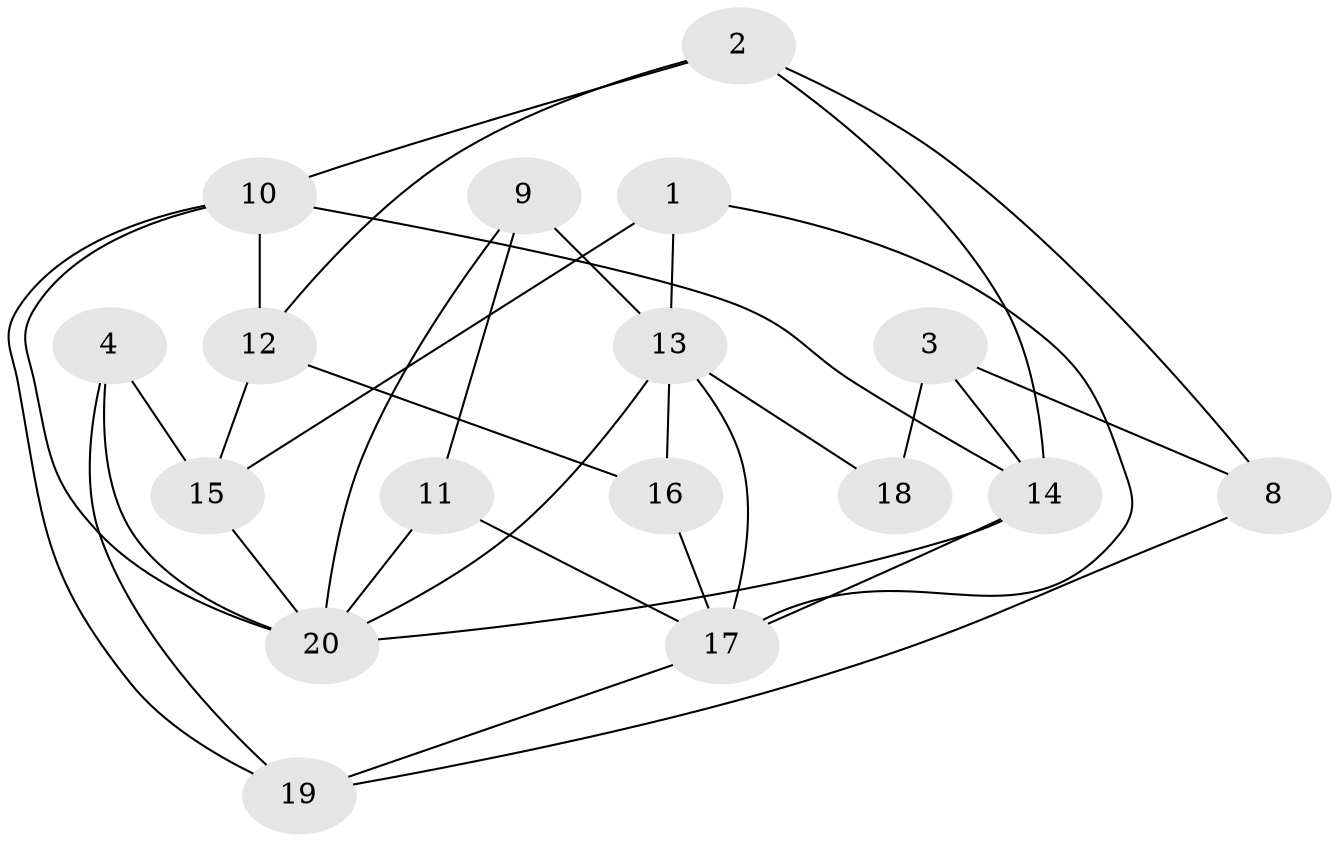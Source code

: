 // Generated by graph-tools (version 1.1) at 2025/46/02/15/25 05:46:28]
// undirected, 17 vertices, 34 edges
graph export_dot {
graph [start="1"]
  node [color=gray90,style=filled];
  1 [super="+7"];
  2;
  3;
  4;
  8;
  9 [super="+7"];
  10 [super="+5"];
  11;
  12;
  13;
  14;
  15;
  16 [super="+6"];
  17 [super="+5"];
  18 [super="+6"];
  19;
  20;
  1 -- 13;
  1 -- 17;
  1 -- 15;
  2 -- 14;
  2 -- 12;
  2 -- 8;
  2 -- 10;
  3 -- 8;
  3 -- 14;
  3 -- 18;
  4 -- 15;
  4 -- 20;
  4 -- 19;
  8 -- 19;
  9 -- 20;
  9 -- 11;
  9 -- 13;
  10 -- 14;
  10 -- 12;
  10 -- 19;
  10 -- 20;
  11 -- 17;
  11 -- 20;
  12 -- 15;
  12 -- 16;
  13 -- 17;
  13 -- 16;
  13 -- 18;
  13 -- 20;
  14 -- 20;
  14 -- 17;
  15 -- 20;
  16 -- 17;
  17 -- 19;
}
